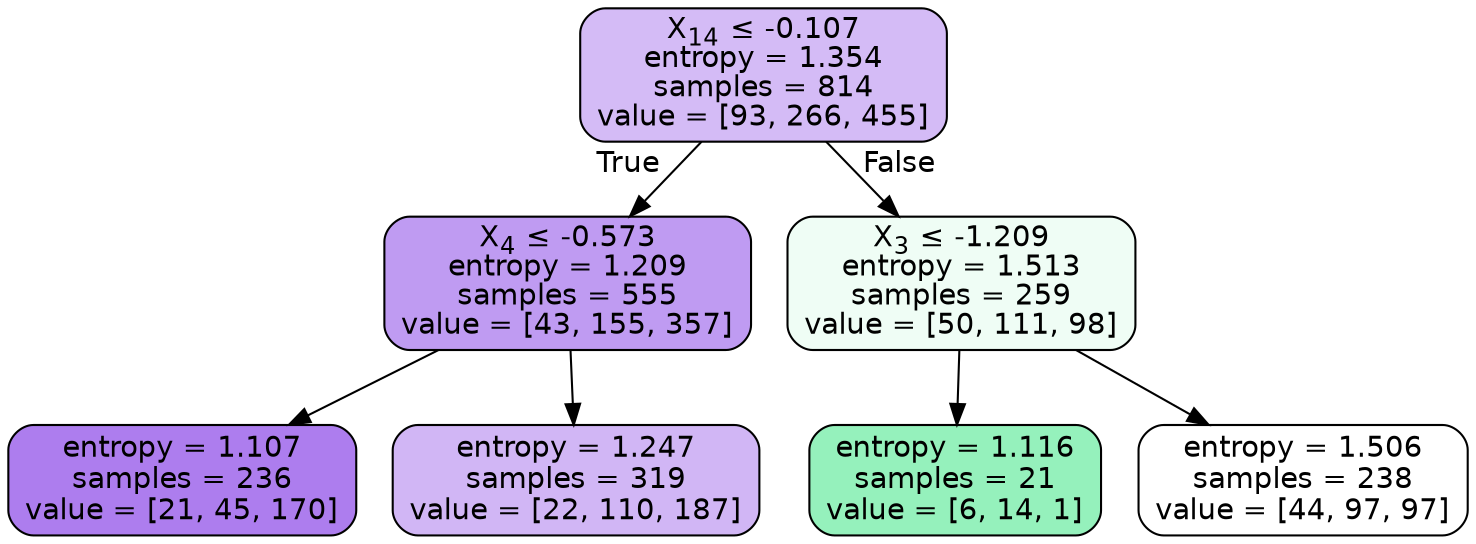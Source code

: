 digraph Tree {
node [shape=box, style="filled, rounded", color="black", fontname="helvetica"] ;
edge [fontname="helvetica"] ;
0 [label=<X<SUB>14</SUB> &le; -0.107<br/>entropy = 1.354<br/>samples = 814<br/>value = [93, 266, 455]>, fillcolor="#d4bbf6"] ;
1 [label=<X<SUB>4</SUB> &le; -0.573<br/>entropy = 1.209<br/>samples = 555<br/>value = [43, 155, 357]>, fillcolor="#bf9bf2"] ;
0 -> 1 [labeldistance=2.5, labelangle=45, headlabel="True"] ;
2 [label=<entropy = 1.107<br/>samples = 236<br/>value = [21, 45, 170]>, fillcolor="#ad7dee"] ;
1 -> 2 ;
3 [label=<entropy = 1.247<br/>samples = 319<br/>value = [22, 110, 187]>, fillcolor="#d1b6f5"] ;
1 -> 3 ;
4 [label=<X<SUB>3</SUB> &le; -1.209<br/>entropy = 1.513<br/>samples = 259<br/>value = [50, 111, 98]>, fillcolor="#effdf5"] ;
0 -> 4 [labeldistance=2.5, labelangle=-45, headlabel="False"] ;
5 [label=<entropy = 1.116<br/>samples = 21<br/>value = [6, 14, 1]>, fillcolor="#95f1bc"] ;
4 -> 5 ;
6 [label=<entropy = 1.506<br/>samples = 238<br/>value = [44, 97, 97]>, fillcolor="#ffffff"] ;
4 -> 6 ;
}